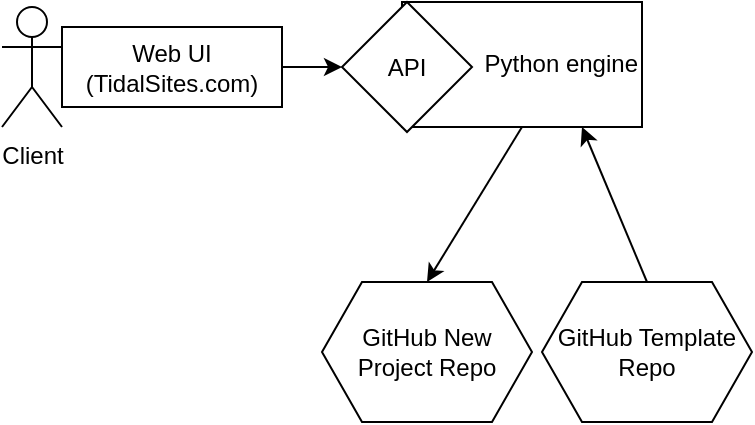 <mxfile>
    <diagram id="1Loy-MPvjO9z0F8Kw562" name="Page-1">
        <mxGraphModel dx="615" dy="362" grid="1" gridSize="10" guides="1" tooltips="1" connect="1" arrows="1" fold="1" page="1" pageScale="1" pageWidth="850" pageHeight="1100" math="0" shadow="0">
            <root>
                <mxCell id="0"/>
                <mxCell id="1" parent="0"/>
                <mxCell id="9" value="Python engine" style="rounded=0;whiteSpace=wrap;html=1;align=right;" vertex="1" parent="1">
                    <mxGeometry x="310" y="90" width="120" height="62.5" as="geometry"/>
                </mxCell>
                <mxCell id="2" value="API" style="rhombus;whiteSpace=wrap;html=1;" vertex="1" parent="1">
                    <mxGeometry x="280" y="90" width="65" height="65" as="geometry"/>
                </mxCell>
                <mxCell id="3" value="Web UI&lt;br&gt;(TidalSites.com)" style="rounded=0;whiteSpace=wrap;html=1;" vertex="1" parent="1">
                    <mxGeometry x="140" y="102.5" width="110" height="40" as="geometry"/>
                </mxCell>
                <mxCell id="4" value="Client" style="shape=umlActor;verticalLabelPosition=bottom;verticalAlign=top;html=1;outlineConnect=0;" vertex="1" parent="1">
                    <mxGeometry x="110" y="92.5" width="30" height="60" as="geometry"/>
                </mxCell>
                <mxCell id="5" value="" style="endArrow=classic;html=1;exitX=1;exitY=0.5;exitDx=0;exitDy=0;entryX=0;entryY=0.5;entryDx=0;entryDy=0;" edge="1" parent="1" source="3" target="2">
                    <mxGeometry width="50" height="50" relative="1" as="geometry">
                        <mxPoint x="360" y="262.5" as="sourcePoint"/>
                        <mxPoint x="410" y="212.5" as="targetPoint"/>
                    </mxGeometry>
                </mxCell>
                <mxCell id="6" value="GitHub Template Repo" style="shape=hexagon;perimeter=hexagonPerimeter2;whiteSpace=wrap;html=1;fixedSize=1;" vertex="1" parent="1">
                    <mxGeometry x="380" y="230" width="105" height="70" as="geometry"/>
                </mxCell>
                <mxCell id="7" value="GitHub New Project Repo" style="shape=hexagon;perimeter=hexagonPerimeter2;whiteSpace=wrap;html=1;fixedSize=1;" vertex="1" parent="1">
                    <mxGeometry x="270" y="230" width="105" height="70" as="geometry"/>
                </mxCell>
                <mxCell id="10" value="" style="endArrow=classic;html=1;exitX=0.5;exitY=0;exitDx=0;exitDy=0;entryX=0.75;entryY=1;entryDx=0;entryDy=0;" edge="1" parent="1" source="6" target="9">
                    <mxGeometry width="50" height="50" relative="1" as="geometry">
                        <mxPoint x="470" y="221.25" as="sourcePoint"/>
                        <mxPoint x="520" y="171.25" as="targetPoint"/>
                    </mxGeometry>
                </mxCell>
                <mxCell id="11" value="" style="endArrow=classic;html=1;exitX=0.5;exitY=1;exitDx=0;exitDy=0;entryX=0.5;entryY=0;entryDx=0;entryDy=0;" edge="1" parent="1" source="9" target="7">
                    <mxGeometry width="50" height="50" relative="1" as="geometry">
                        <mxPoint x="460" y="88.74" as="sourcePoint"/>
                        <mxPoint x="303" y="200" as="targetPoint"/>
                    </mxGeometry>
                </mxCell>
            </root>
        </mxGraphModel>
    </diagram>
</mxfile>